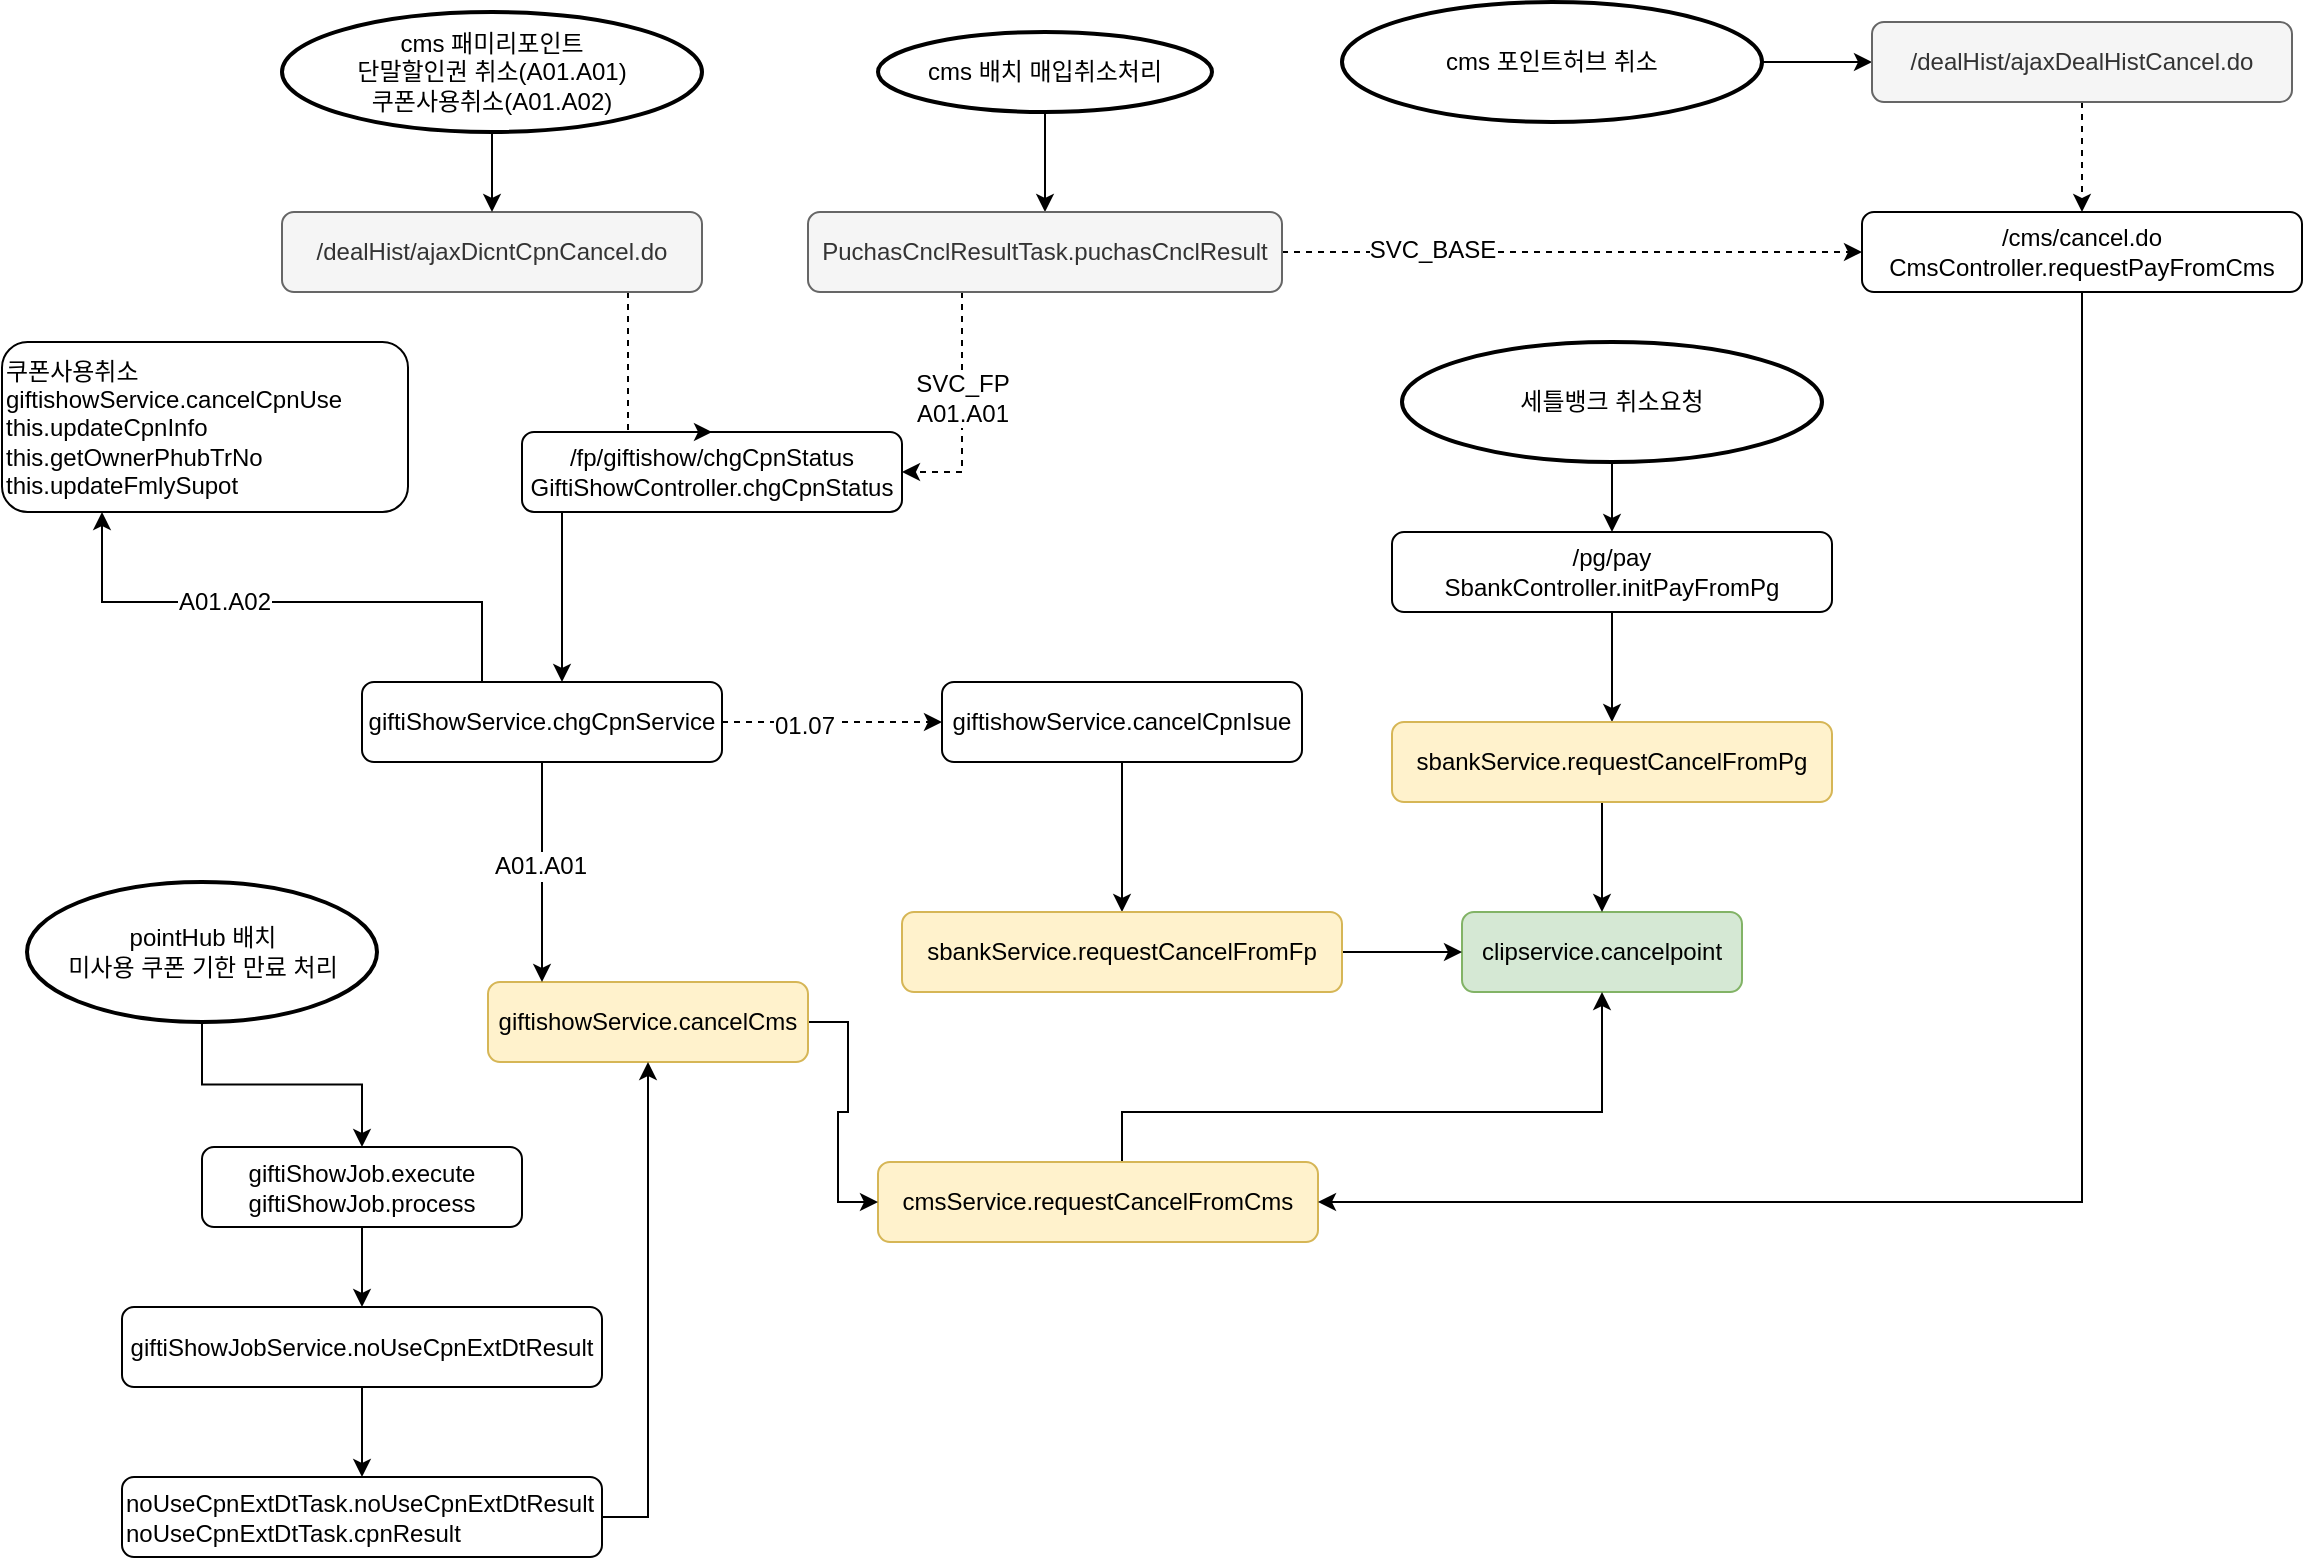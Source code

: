 <mxfile version="10.9.5" type="github"><diagram id="j56BnvHupFJd4PUBF6rJ" name="Page-1"><mxGraphModel dx="1422" dy="764" grid="1" gridSize="10" guides="1" tooltips="1" connect="1" arrows="1" fold="1" page="1" pageScale="1" pageWidth="1169" pageHeight="827" math="0" shadow="0"><root><mxCell id="0"/><mxCell id="1" parent="0"/><mxCell id="CmkYD_nqg1P4Cg2n0xKE-1" value="clipservice.cancelpoint" style="rounded=1;whiteSpace=wrap;html=1;fontSize=12;fillColor=#d5e8d4;strokeColor=#82b366;" parent="1" vertex="1"><mxGeometry x="740" y="475" width="140" height="40" as="geometry"/></mxCell><mxCell id="wrxA6v308aJTSK91BiZI-77" style="edgeStyle=orthogonalEdgeStyle;rounded=0;orthogonalLoop=1;jettySize=auto;html=1;entryX=0.5;entryY=1;entryDx=0;entryDy=0;strokeColor=#000000;fontSize=12;" edge="1" parent="1" source="wrxA6v308aJTSK91BiZI-1" target="CmkYD_nqg1P4Cg2n0xKE-1"><mxGeometry relative="1" as="geometry"><Array as="points"><mxPoint x="570" y="575"/><mxPoint x="810" y="575"/></Array></mxGeometry></mxCell><mxCell id="wrxA6v308aJTSK91BiZI-1" value="cmsService.requestCancelFromCms" style="rounded=1;whiteSpace=wrap;html=1;fontSize=12;fillColor=#fff2cc;strokeColor=#d6b656;" vertex="1" parent="1"><mxGeometry x="448" y="600" width="220" height="40" as="geometry"/></mxCell><mxCell id="wrxA6v308aJTSK91BiZI-51" style="edgeStyle=orthogonalEdgeStyle;rounded=0;orthogonalLoop=1;jettySize=auto;html=1;entryX=0;entryY=0.5;entryDx=0;entryDy=0;strokeColor=#000000;fontSize=12;" edge="1" parent="1" source="wrxA6v308aJTSK91BiZI-2" target="wrxA6v308aJTSK91BiZI-1"><mxGeometry relative="1" as="geometry"/></mxCell><mxCell id="wrxA6v308aJTSK91BiZI-2" value="giftishowService.cancelCms" style="rounded=1;whiteSpace=wrap;html=1;fontSize=12;fillColor=#fff2cc;strokeColor=#d6b656;" vertex="1" parent="1"><mxGeometry x="253" y="510" width="160" height="40" as="geometry"/></mxCell><mxCell id="wrxA6v308aJTSK91BiZI-9" style="edgeStyle=orthogonalEdgeStyle;rounded=0;orthogonalLoop=1;jettySize=auto;html=1;fontSize=12;exitX=0.5;exitY=1;exitDx=0;exitDy=0;" edge="1" parent="1" source="wrxA6v308aJTSK91BiZI-3" target="wrxA6v308aJTSK91BiZI-2"><mxGeometry relative="1" as="geometry"><mxPoint x="280" y="435" as="sourcePoint"/><Array as="points"><mxPoint x="280" y="420"/><mxPoint x="280" y="420"/></Array></mxGeometry></mxCell><mxCell id="wrxA6v308aJTSK91BiZI-88" value="A01.A01" style="text;html=1;resizable=0;points=[];align=center;verticalAlign=middle;labelBackgroundColor=#ffffff;fontSize=12;" vertex="1" connectable="0" parent="wrxA6v308aJTSK91BiZI-9"><mxGeometry x="-0.058" y="-1" relative="1" as="geometry"><mxPoint as="offset"/></mxGeometry></mxCell><mxCell id="wrxA6v308aJTSK91BiZI-48" style="edgeStyle=orthogonalEdgeStyle;rounded=0;orthogonalLoop=1;jettySize=auto;html=1;strokeColor=#000000;fontSize=12;" edge="1" parent="1" source="wrxA6v308aJTSK91BiZI-3" target="wrxA6v308aJTSK91BiZI-47"><mxGeometry relative="1" as="geometry"><Array as="points"><mxPoint x="250" y="320"/><mxPoint x="60" y="320"/></Array></mxGeometry></mxCell><mxCell id="wrxA6v308aJTSK91BiZI-49" value="A01.A02" style="text;html=1;resizable=0;points=[];align=center;verticalAlign=middle;labelBackgroundColor=#ffffff;fontSize=12;" vertex="1" connectable="0" parent="wrxA6v308aJTSK91BiZI-48"><mxGeometry x="0.03" y="2" relative="1" as="geometry"><mxPoint x="-28" y="-2" as="offset"/></mxGeometry></mxCell><mxCell id="wrxA6v308aJTSK91BiZI-87" style="edgeStyle=orthogonalEdgeStyle;rounded=0;orthogonalLoop=1;jettySize=auto;html=1;entryX=0;entryY=0.5;entryDx=0;entryDy=0;dashed=1;strokeColor=#000000;fontSize=12;" edge="1" parent="1" source="wrxA6v308aJTSK91BiZI-3" target="wrxA6v308aJTSK91BiZI-67"><mxGeometry relative="1" as="geometry"/></mxCell><mxCell id="wrxA6v308aJTSK91BiZI-89" value="01.07" style="text;html=1;resizable=0;points=[];align=center;verticalAlign=middle;labelBackgroundColor=#ffffff;fontSize=12;" vertex="1" connectable="0" parent="wrxA6v308aJTSK91BiZI-87"><mxGeometry x="-0.26" y="-2" relative="1" as="geometry"><mxPoint as="offset"/></mxGeometry></mxCell><mxCell id="wrxA6v308aJTSK91BiZI-3" value="giftiShowService.chgCpnService" style="rounded=1;whiteSpace=wrap;html=1;fontSize=12;" vertex="1" parent="1"><mxGeometry x="190" y="360" width="180" height="40" as="geometry"/></mxCell><mxCell id="wrxA6v308aJTSK91BiZI-8" style="edgeStyle=orthogonalEdgeStyle;rounded=0;orthogonalLoop=1;jettySize=auto;html=1;fontSize=12;" edge="1" parent="1" source="wrxA6v308aJTSK91BiZI-4" target="wrxA6v308aJTSK91BiZI-3"><mxGeometry relative="1" as="geometry"><Array as="points"><mxPoint x="290" y="295"/><mxPoint x="290" y="295"/></Array></mxGeometry></mxCell><mxCell id="wrxA6v308aJTSK91BiZI-4" value="/fp/giftishow/chgCpnStatus&lt;br&gt;GiftiShowController.chgCpnStatus" style="rounded=1;whiteSpace=wrap;html=1;fontSize=12;" vertex="1" parent="1"><mxGeometry x="270" y="235" width="190" height="40" as="geometry"/></mxCell><mxCell id="wrxA6v308aJTSK91BiZI-7" style="edgeStyle=orthogonalEdgeStyle;rounded=0;orthogonalLoop=1;jettySize=auto;html=1;entryX=0.5;entryY=0;entryDx=0;entryDy=0;fontSize=12;dashed=1;" edge="1" parent="1" source="wrxA6v308aJTSK91BiZI-5" target="wrxA6v308aJTSK91BiZI-4"><mxGeometry relative="1" as="geometry"><Array as="points"><mxPoint x="323" y="195"/><mxPoint x="323" y="195"/></Array></mxGeometry></mxCell><mxCell id="wrxA6v308aJTSK91BiZI-5" value="/dealHist/ajaxDicntCpnCancel.do" style="rounded=1;whiteSpace=wrap;html=1;fontSize=12;fillColor=#f5f5f5;strokeColor=#666666;fontColor=#333333;" vertex="1" parent="1"><mxGeometry x="150" y="125" width="210" height="40" as="geometry"/></mxCell><mxCell id="wrxA6v308aJTSK91BiZI-82" style="edgeStyle=orthogonalEdgeStyle;rounded=0;orthogonalLoop=1;jettySize=auto;html=1;entryX=0.5;entryY=0;entryDx=0;entryDy=0;strokeColor=#000000;fontSize=12;" edge="1" parent="1" source="wrxA6v308aJTSK91BiZI-14" target="wrxA6v308aJTSK91BiZI-15"><mxGeometry relative="1" as="geometry"/></mxCell><mxCell id="wrxA6v308aJTSK91BiZI-14" value="giftiShowJob.execute&lt;br&gt;giftiShowJob.process" style="rounded=1;whiteSpace=wrap;html=1;fontSize=12;" vertex="1" parent="1"><mxGeometry x="110" y="592.5" width="160" height="40" as="geometry"/></mxCell><mxCell id="wrxA6v308aJTSK91BiZI-81" style="edgeStyle=orthogonalEdgeStyle;rounded=0;orthogonalLoop=1;jettySize=auto;html=1;entryX=0.5;entryY=0;entryDx=0;entryDy=0;strokeColor=#000000;fontSize=12;" edge="1" parent="1" source="wrxA6v308aJTSK91BiZI-15" target="wrxA6v308aJTSK91BiZI-16"><mxGeometry relative="1" as="geometry"/></mxCell><mxCell id="wrxA6v308aJTSK91BiZI-15" value="giftiShowJobService.noUseCpnExtDtResult" style="rounded=1;whiteSpace=wrap;html=1;fontSize=12;" vertex="1" parent="1"><mxGeometry x="70" y="672.5" width="240" height="40" as="geometry"/></mxCell><mxCell id="wrxA6v308aJTSK91BiZI-18" style="edgeStyle=orthogonalEdgeStyle;rounded=0;orthogonalLoop=1;jettySize=auto;html=1;entryX=0.5;entryY=1;entryDx=0;entryDy=0;fontSize=12;exitX=1;exitY=0.5;exitDx=0;exitDy=0;" edge="1" parent="1" source="wrxA6v308aJTSK91BiZI-16" target="wrxA6v308aJTSK91BiZI-2"><mxGeometry relative="1" as="geometry"/></mxCell><mxCell id="wrxA6v308aJTSK91BiZI-16" value="noUseCpnExtDtTask.noUseCpnExtDtResult&lt;br&gt;noUseCpnExtDtTask.cpnResult" style="rounded=1;whiteSpace=wrap;html=1;fontSize=12;align=left;" vertex="1" parent="1"><mxGeometry x="70" y="757.5" width="240" height="40" as="geometry"/></mxCell><mxCell id="wrxA6v308aJTSK91BiZI-23" style="edgeStyle=orthogonalEdgeStyle;rounded=0;orthogonalLoop=1;jettySize=auto;html=1;entryX=0.5;entryY=0;entryDx=0;entryDy=0;fontSize=12;" edge="1" parent="1" source="wrxA6v308aJTSK91BiZI-21" target="wrxA6v308aJTSK91BiZI-5"><mxGeometry relative="1" as="geometry"/></mxCell><mxCell id="wrxA6v308aJTSK91BiZI-21" value="&lt;span style=&quot;white-space: normal&quot;&gt;cms 패미리포인트 &lt;br&gt;단말할인권 취소(A01.A01)&lt;br&gt;쿠폰사용취소(A01.A02)&lt;br&gt;&lt;/span&gt;" style="strokeWidth=2;html=1;shape=mxgraph.flowchart.start_1;whiteSpace=wrap;fontSize=12;align=center;" vertex="1" parent="1"><mxGeometry x="150" y="25" width="210" height="60" as="geometry"/></mxCell><mxCell id="wrxA6v308aJTSK91BiZI-83" style="edgeStyle=orthogonalEdgeStyle;rounded=0;orthogonalLoop=1;jettySize=auto;html=1;entryX=0.5;entryY=0;entryDx=0;entryDy=0;strokeColor=#000000;fontSize=12;" edge="1" parent="1" source="wrxA6v308aJTSK91BiZI-24" target="wrxA6v308aJTSK91BiZI-14"><mxGeometry relative="1" as="geometry"/></mxCell><mxCell id="wrxA6v308aJTSK91BiZI-24" value="pointHub 배치&lt;br&gt;미사용 쿠폰 기한 만료 처리" style="strokeWidth=2;html=1;shape=mxgraph.flowchart.start_1;whiteSpace=wrap;fontSize=12;align=center;" vertex="1" parent="1"><mxGeometry x="22.5" y="460" width="175" height="70" as="geometry"/></mxCell><mxCell id="wrxA6v308aJTSK91BiZI-84" style="edgeStyle=orthogonalEdgeStyle;rounded=0;orthogonalLoop=1;jettySize=auto;html=1;entryX=0;entryY=0.5;entryDx=0;entryDy=0;strokeColor=#000000;fontSize=12;" edge="1" parent="1" source="wrxA6v308aJTSK91BiZI-26" target="wrxA6v308aJTSK91BiZI-27"><mxGeometry relative="1" as="geometry"/></mxCell><mxCell id="wrxA6v308aJTSK91BiZI-26" value="&lt;span style=&quot;white-space: normal&quot;&gt;cms 포인트허브 취소&lt;/span&gt;" style="strokeWidth=2;html=1;shape=mxgraph.flowchart.start_1;whiteSpace=wrap;fontSize=12;align=center;" vertex="1" parent="1"><mxGeometry x="680" y="20" width="210" height="60" as="geometry"/></mxCell><mxCell id="wrxA6v308aJTSK91BiZI-86" style="edgeStyle=orthogonalEdgeStyle;rounded=0;orthogonalLoop=1;jettySize=auto;html=1;entryX=0.5;entryY=0;entryDx=0;entryDy=0;strokeColor=#000000;fontSize=12;dashed=1;" edge="1" parent="1" source="wrxA6v308aJTSK91BiZI-27" target="wrxA6v308aJTSK91BiZI-28"><mxGeometry relative="1" as="geometry"/></mxCell><mxCell id="wrxA6v308aJTSK91BiZI-27" value="/dealHist/ajaxDealHistCancel.do" style="rounded=1;whiteSpace=wrap;html=1;fontSize=12;fillColor=#f5f5f5;strokeColor=#666666;fontColor=#333333;" vertex="1" parent="1"><mxGeometry x="945" y="30" width="210" height="40" as="geometry"/></mxCell><mxCell id="wrxA6v308aJTSK91BiZI-85" style="edgeStyle=orthogonalEdgeStyle;rounded=0;orthogonalLoop=1;jettySize=auto;html=1;entryX=1;entryY=0.5;entryDx=0;entryDy=0;strokeColor=#000000;fontSize=12;" edge="1" parent="1" source="wrxA6v308aJTSK91BiZI-28" target="wrxA6v308aJTSK91BiZI-1"><mxGeometry relative="1" as="geometry"><Array as="points"><mxPoint x="1050" y="620"/></Array></mxGeometry></mxCell><mxCell id="wrxA6v308aJTSK91BiZI-28" value="/cms/cancel.do&lt;br&gt;CmsController.requestPayFromCms" style="rounded=1;whiteSpace=wrap;html=1;fontSize=12;" vertex="1" parent="1"><mxGeometry x="940" y="125" width="220" height="40" as="geometry"/></mxCell><mxCell id="wrxA6v308aJTSK91BiZI-43" style="edgeStyle=orthogonalEdgeStyle;rounded=0;orthogonalLoop=1;jettySize=auto;html=1;strokeColor=#000000;fontSize=12;entryX=0.5;entryY=0;entryDx=0;entryDy=0;" edge="1" parent="1" source="wrxA6v308aJTSK91BiZI-39" target="wrxA6v308aJTSK91BiZI-42"><mxGeometry relative="1" as="geometry"><mxPoint x="760" y="210" as="targetPoint"/></mxGeometry></mxCell><mxCell id="wrxA6v308aJTSK91BiZI-39" value="&lt;span style=&quot;white-space: normal&quot;&gt;세틀뱅크 취소요청&lt;br&gt;&lt;/span&gt;" style="strokeWidth=2;html=1;shape=mxgraph.flowchart.start_1;whiteSpace=wrap;fontSize=12;align=center;" vertex="1" parent="1"><mxGeometry x="710" y="190" width="210" height="60" as="geometry"/></mxCell><mxCell id="wrxA6v308aJTSK91BiZI-45" style="edgeStyle=orthogonalEdgeStyle;rounded=0;orthogonalLoop=1;jettySize=auto;html=1;entryX=0.5;entryY=0;entryDx=0;entryDy=0;strokeColor=#000000;fontSize=12;" edge="1" parent="1" source="wrxA6v308aJTSK91BiZI-42" target="wrxA6v308aJTSK91BiZI-44"><mxGeometry relative="1" as="geometry"/></mxCell><mxCell id="wrxA6v308aJTSK91BiZI-42" value="/pg/pay&lt;br&gt;SbankController.initPayFromPg" style="rounded=1;whiteSpace=wrap;html=1;fontSize=12;" vertex="1" parent="1"><mxGeometry x="705" y="285" width="220" height="40" as="geometry"/></mxCell><mxCell id="wrxA6v308aJTSK91BiZI-76" style="edgeStyle=orthogonalEdgeStyle;rounded=0;orthogonalLoop=1;jettySize=auto;html=1;strokeColor=#000000;fontSize=12;" edge="1" parent="1" source="wrxA6v308aJTSK91BiZI-44" target="CmkYD_nqg1P4Cg2n0xKE-1"><mxGeometry relative="1" as="geometry"><Array as="points"><mxPoint x="810" y="435"/><mxPoint x="810" y="435"/></Array></mxGeometry></mxCell><mxCell id="wrxA6v308aJTSK91BiZI-44" value="sbankService.requestCancelFromPg" style="rounded=1;whiteSpace=wrap;html=1;fontSize=12;fillColor=#fff2cc;strokeColor=#d6b656;" vertex="1" parent="1"><mxGeometry x="705" y="380" width="220" height="40" as="geometry"/></mxCell><mxCell id="wrxA6v308aJTSK91BiZI-47" value="쿠폰사용취소&lt;br&gt;giftishowService.cancelCpnUse&lt;br&gt;this.updateCpnInfo&lt;br&gt;this.getOwnerPhubTrNo&lt;br&gt;this.updateFmlySupot" style="rounded=1;whiteSpace=wrap;html=1;fontSize=12;align=left;" vertex="1" parent="1"><mxGeometry x="10" y="190" width="203" height="85" as="geometry"/></mxCell><mxCell id="wrxA6v308aJTSK91BiZI-62" style="edgeStyle=orthogonalEdgeStyle;rounded=0;orthogonalLoop=1;jettySize=auto;html=1;entryX=0.5;entryY=0;entryDx=0;entryDy=0;strokeColor=#000000;fontSize=12;" edge="1" parent="1" source="wrxA6v308aJTSK91BiZI-54" target="wrxA6v308aJTSK91BiZI-61"><mxGeometry relative="1" as="geometry"/></mxCell><mxCell id="wrxA6v308aJTSK91BiZI-54" value="&lt;span style=&quot;white-space: normal&quot;&gt;cms 배치 매입취소처리&lt;br&gt;&lt;/span&gt;" style="strokeWidth=2;html=1;shape=mxgraph.flowchart.start_1;whiteSpace=wrap;fontSize=12;align=center;" vertex="1" parent="1"><mxGeometry x="448" y="35" width="167" height="40" as="geometry"/></mxCell><mxCell id="wrxA6v308aJTSK91BiZI-63" style="edgeStyle=orthogonalEdgeStyle;rounded=0;orthogonalLoop=1;jettySize=auto;html=1;entryX=1;entryY=0.5;entryDx=0;entryDy=0;strokeColor=#000000;fontSize=12;dashed=1;" edge="1" parent="1" source="wrxA6v308aJTSK91BiZI-61" target="wrxA6v308aJTSK91BiZI-4"><mxGeometry relative="1" as="geometry"><Array as="points"><mxPoint x="490" y="255"/></Array></mxGeometry></mxCell><mxCell id="wrxA6v308aJTSK91BiZI-64" value="SVC_FP&lt;br&gt;A01.A01" style="text;html=1;resizable=0;points=[];align=center;verticalAlign=middle;labelBackgroundColor=#ffffff;fontSize=12;" vertex="1" connectable="0" parent="wrxA6v308aJTSK91BiZI-63"><mxGeometry x="-0.121" relative="1" as="geometry"><mxPoint as="offset"/></mxGeometry></mxCell><mxCell id="wrxA6v308aJTSK91BiZI-65" style="edgeStyle=orthogonalEdgeStyle;rounded=0;orthogonalLoop=1;jettySize=auto;html=1;entryX=0;entryY=0.5;entryDx=0;entryDy=0;strokeColor=#000000;fontSize=12;dashed=1;" edge="1" parent="1" source="wrxA6v308aJTSK91BiZI-61" target="wrxA6v308aJTSK91BiZI-28"><mxGeometry relative="1" as="geometry"><Array as="points"><mxPoint x="860" y="145"/><mxPoint x="860" y="145"/></Array></mxGeometry></mxCell><mxCell id="wrxA6v308aJTSK91BiZI-66" value="SVC_BASE" style="text;html=1;resizable=0;points=[];align=center;verticalAlign=middle;labelBackgroundColor=#ffffff;fontSize=12;" vertex="1" connectable="0" parent="wrxA6v308aJTSK91BiZI-65"><mxGeometry x="-0.483" y="1" relative="1" as="geometry"><mxPoint as="offset"/></mxGeometry></mxCell><mxCell id="wrxA6v308aJTSK91BiZI-61" value="PuchasCnclResultTask.puchasCnclResult" style="rounded=1;whiteSpace=wrap;html=1;fontSize=12;fillColor=#f5f5f5;strokeColor=#666666;fontColor=#333333;" vertex="1" parent="1"><mxGeometry x="413" y="125" width="237" height="40" as="geometry"/></mxCell><mxCell id="wrxA6v308aJTSK91BiZI-69" style="edgeStyle=orthogonalEdgeStyle;rounded=0;orthogonalLoop=1;jettySize=auto;html=1;strokeColor=#000000;fontSize=12;" edge="1" parent="1" source="wrxA6v308aJTSK91BiZI-67" target="wrxA6v308aJTSK91BiZI-68"><mxGeometry relative="1" as="geometry"><Array as="points"><mxPoint x="570" y="405"/><mxPoint x="570" y="405"/></Array></mxGeometry></mxCell><mxCell id="wrxA6v308aJTSK91BiZI-70" style="edgeStyle=orthogonalEdgeStyle;rounded=0;orthogonalLoop=1;jettySize=auto;html=1;strokeColor=#000000;fontSize=12;" edge="1" parent="1" source="wrxA6v308aJTSK91BiZI-68" target="CmkYD_nqg1P4Cg2n0xKE-1"><mxGeometry relative="1" as="geometry"/></mxCell><mxCell id="wrxA6v308aJTSK91BiZI-68" value="sbankService.requestCancelFromFp" style="rounded=1;whiteSpace=wrap;html=1;fontSize=12;fillColor=#fff2cc;strokeColor=#d6b656;" vertex="1" parent="1"><mxGeometry x="460" y="475" width="220" height="40" as="geometry"/></mxCell><mxCell id="wrxA6v308aJTSK91BiZI-67" value="giftishowService.cancelCpnIsue" style="rounded=1;whiteSpace=wrap;html=1;fontSize=12;" vertex="1" parent="1"><mxGeometry x="480" y="360" width="180" height="40" as="geometry"/></mxCell><mxCell id="wrxA6v308aJTSK91BiZI-90" style="edgeStyle=orthogonalEdgeStyle;rounded=0;orthogonalLoop=1;jettySize=auto;html=1;exitX=0.5;exitY=1;exitDx=0;exitDy=0;dashed=1;strokeColor=#000000;fontSize=12;" edge="1" parent="1" source="wrxA6v308aJTSK91BiZI-3" target="wrxA6v308aJTSK91BiZI-3"><mxGeometry relative="1" as="geometry"/></mxCell></root></mxGraphModel></diagram></mxfile>
